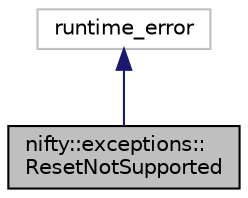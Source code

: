 digraph "nifty::exceptions::ResetNotSupported"
{
  edge [fontname="Helvetica",fontsize="10",labelfontname="Helvetica",labelfontsize="10"];
  node [fontname="Helvetica",fontsize="10",shape=record];
  Node1 [label="nifty::exceptions::\lResetNotSupported",height=0.2,width=0.4,color="black", fillcolor="grey75", style="filled", fontcolor="black"];
  Node2 -> Node1 [dir="back",color="midnightblue",fontsize="10",style="solid"];
  Node2 [label="runtime_error",height=0.2,width=0.4,color="grey75", fillcolor="white", style="filled"];
}
